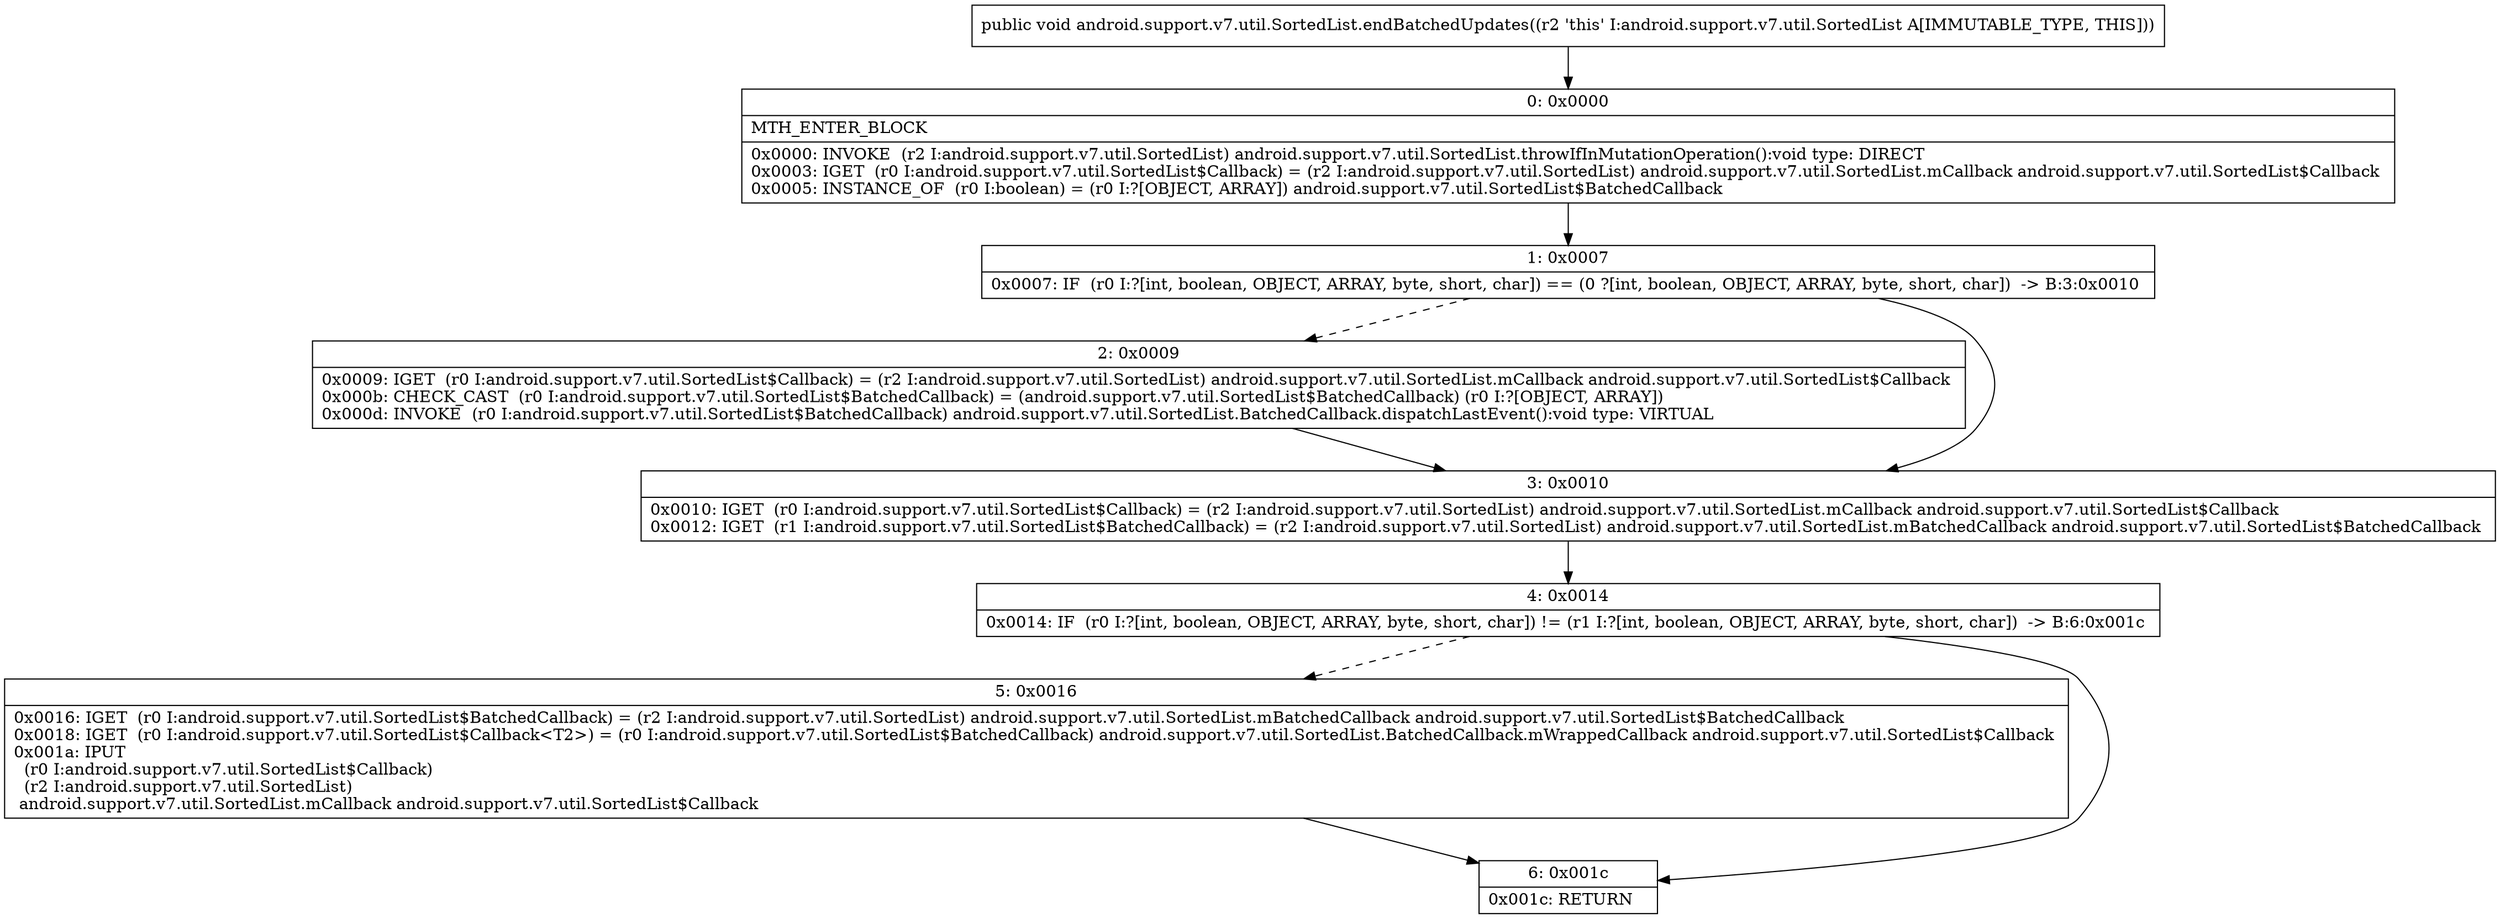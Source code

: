 digraph "CFG forandroid.support.v7.util.SortedList.endBatchedUpdates()V" {
Node_0 [shape=record,label="{0\:\ 0x0000|MTH_ENTER_BLOCK\l|0x0000: INVOKE  (r2 I:android.support.v7.util.SortedList) android.support.v7.util.SortedList.throwIfInMutationOperation():void type: DIRECT \l0x0003: IGET  (r0 I:android.support.v7.util.SortedList$Callback) = (r2 I:android.support.v7.util.SortedList) android.support.v7.util.SortedList.mCallback android.support.v7.util.SortedList$Callback \l0x0005: INSTANCE_OF  (r0 I:boolean) = (r0 I:?[OBJECT, ARRAY]) android.support.v7.util.SortedList$BatchedCallback \l}"];
Node_1 [shape=record,label="{1\:\ 0x0007|0x0007: IF  (r0 I:?[int, boolean, OBJECT, ARRAY, byte, short, char]) == (0 ?[int, boolean, OBJECT, ARRAY, byte, short, char])  \-\> B:3:0x0010 \l}"];
Node_2 [shape=record,label="{2\:\ 0x0009|0x0009: IGET  (r0 I:android.support.v7.util.SortedList$Callback) = (r2 I:android.support.v7.util.SortedList) android.support.v7.util.SortedList.mCallback android.support.v7.util.SortedList$Callback \l0x000b: CHECK_CAST  (r0 I:android.support.v7.util.SortedList$BatchedCallback) = (android.support.v7.util.SortedList$BatchedCallback) (r0 I:?[OBJECT, ARRAY]) \l0x000d: INVOKE  (r0 I:android.support.v7.util.SortedList$BatchedCallback) android.support.v7.util.SortedList.BatchedCallback.dispatchLastEvent():void type: VIRTUAL \l}"];
Node_3 [shape=record,label="{3\:\ 0x0010|0x0010: IGET  (r0 I:android.support.v7.util.SortedList$Callback) = (r2 I:android.support.v7.util.SortedList) android.support.v7.util.SortedList.mCallback android.support.v7.util.SortedList$Callback \l0x0012: IGET  (r1 I:android.support.v7.util.SortedList$BatchedCallback) = (r2 I:android.support.v7.util.SortedList) android.support.v7.util.SortedList.mBatchedCallback android.support.v7.util.SortedList$BatchedCallback \l}"];
Node_4 [shape=record,label="{4\:\ 0x0014|0x0014: IF  (r0 I:?[int, boolean, OBJECT, ARRAY, byte, short, char]) != (r1 I:?[int, boolean, OBJECT, ARRAY, byte, short, char])  \-\> B:6:0x001c \l}"];
Node_5 [shape=record,label="{5\:\ 0x0016|0x0016: IGET  (r0 I:android.support.v7.util.SortedList$BatchedCallback) = (r2 I:android.support.v7.util.SortedList) android.support.v7.util.SortedList.mBatchedCallback android.support.v7.util.SortedList$BatchedCallback \l0x0018: IGET  (r0 I:android.support.v7.util.SortedList$Callback\<T2\>) = (r0 I:android.support.v7.util.SortedList$BatchedCallback) android.support.v7.util.SortedList.BatchedCallback.mWrappedCallback android.support.v7.util.SortedList$Callback \l0x001a: IPUT  \l  (r0 I:android.support.v7.util.SortedList$Callback)\l  (r2 I:android.support.v7.util.SortedList)\l android.support.v7.util.SortedList.mCallback android.support.v7.util.SortedList$Callback \l}"];
Node_6 [shape=record,label="{6\:\ 0x001c|0x001c: RETURN   \l}"];
MethodNode[shape=record,label="{public void android.support.v7.util.SortedList.endBatchedUpdates((r2 'this' I:android.support.v7.util.SortedList A[IMMUTABLE_TYPE, THIS])) }"];
MethodNode -> Node_0;
Node_0 -> Node_1;
Node_1 -> Node_2[style=dashed];
Node_1 -> Node_3;
Node_2 -> Node_3;
Node_3 -> Node_4;
Node_4 -> Node_5[style=dashed];
Node_4 -> Node_6;
Node_5 -> Node_6;
}


